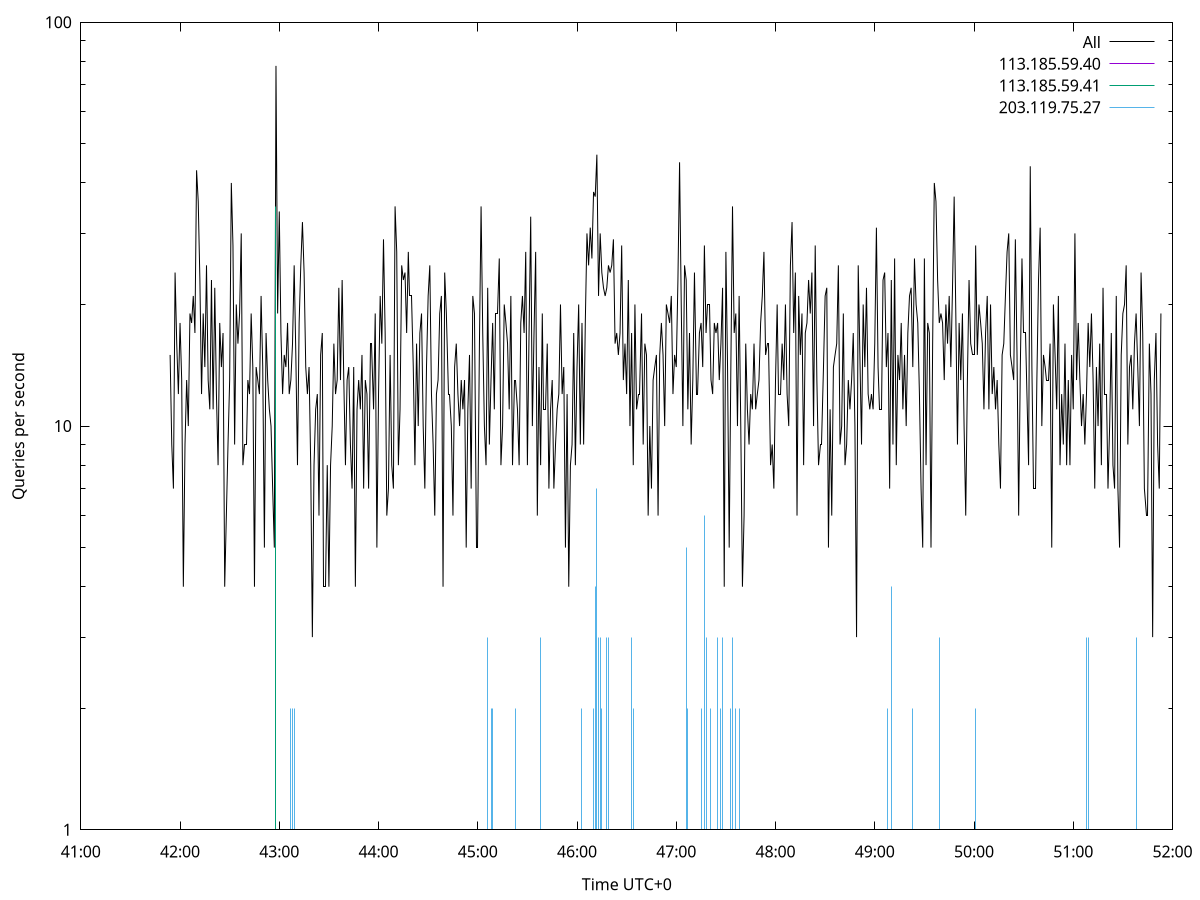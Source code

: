 set terminal pngcairo size 1024,768
set output 'Sun Jan  7 23:41:54 2024.png'
set ylabel 'Queries per second'
set xlabel 'Time UTC+0'
set xdata time
set timefmt "%s"
set log y
plot \
'-' using 1:2 linecolor 0 linetype 2 with lines title 'All', \
'-' using 1:2 linecolor 1 linetype 3 with impulses title "113.185.59.40", \
'-' using 1:2 linecolor 2 linetype 3 with impulses title "113.185.59.41", \
'-' using 1:2 linecolor 3 linetype 3 with impulses title "203.119.75.27"
1704645714 15
1704645715 9
1704645716 7
1704645717 24
1704645718 16
1704645719 12
1704645720 18
1704645721 13
1704645722 4
1704645723 9
1704645724 13
1704645725 10
1704645726 19
1704645727 18
1704645728 21
1704645729 17
1704645730 43
1704645731 36
1704645732 23
1704645733 12
1704645734 19
1704645735 14
1704645736 25
1704645737 13
1704645738 11
1704645739 23
1704645740 11
1704645741 22
1704645742 12
1704645743 8
1704645744 18
1704645745 14
1704645746 17
1704645747 4
1704645748 6
1704645749 9
1704645750 13
1704645751 40
1704645752 28
1704645753 9
1704645754 20
1704645755 16
1704645756 19
1704645757 30
1704645758 8
1704645759 9
1704645760 9
1704645761 13
1704645762 12
1704645763 19
1704645764 14
1704645765 4
1704645766 14
1704645767 13
1704645768 12
1704645769 21
1704645770 14
1704645771 5
1704645772 17
1704645773 13
1704645774 11
1704645775 10
1704645776 7
1704645777 5
1704645778 78
1704645779 19
1704645780 34
1704645781 17
1704645782 12
1704645783 15
1704645784 14
1704645785 18
1704645786 12
1704645787 13
1704645788 16
1704645789 25
1704645790 15
1704645791 8
1704645792 18
1704645793 25
1704645794 32
1704645795 24
1704645796 14
1704645797 12
1704645798 14
1704645799 8
1704645800 3
1704645801 8
1704645802 11
1704645803 12
1704645804 6
1704645805 15
1704645806 17
1704645807 4
1704645808 4
1704645809 8
1704645810 4
1704645811 8
1704645812 10
1704645813 16
1704645814 12
1704645815 13
1704645816 22
1704645817 13
1704645818 23
1704645819 13
1704645820 8
1704645821 13
1704645822 14
1704645823 9
1704645824 7
1704645825 14
1704645826 4
1704645827 11
1704645828 13
1704645829 11
1704645830 15
1704645831 7
1704645832 13
1704645833 12
1704645834 7
1704645835 16
1704645836 16
1704645837 11
1704645838 19
1704645839 5
1704645840 12
1704645841 21
1704645842 16
1704645843 29
1704645844 17
1704645845 6
1704645846 7
1704645847 15
1704645848 8
1704645849 7
1704645850 35
1704645851 27
1704645852 8
1704645853 11
1704645854 25
1704645855 23
1704645856 24
1704645857 17
1704645858 27
1704645859 21
1704645860 21
1704645861 14
1704645862 8
1704645863 16
1704645864 10
1704645865 17
1704645866 19
1704645867 10
1704645868 7
1704645869 14
1704645870 21
1704645871 25
1704645872 12
1704645873 9
1704645874 6
1704645875 12
1704645876 13
1704645877 19
1704645878 21
1704645879 4
1704645880 24
1704645881 19
1704645882 12
1704645883 12
1704645884 10
1704645885 6
1704645886 14
1704645887 16
1704645888 12
1704645889 10
1704645890 13
1704645891 11
1704645892 13
1704645893 5
1704645894 11
1704645895 15
1704645896 7
1704645897 21
1704645898 19
1704645899 5
1704645900 5
1704645901 16
1704645902 35
1704645903 17
1704645904 10
1704645905 8
1704645906 22
1704645907 9
1704645908 13
1704645909 18
1704645910 11
1704645911 19
1704645912 19
1704645913 26
1704645914 8
1704645915 10
1704645916 20
1704645917 18
1704645918 16
1704645919 11
1704645920 21
1704645921 8
1704645922 13
1704645923 13
1704645924 11
1704645925 8
1704645926 18
1704645927 21
1704645928 17
1704645929 27
1704645930 8
1704645931 17
1704645932 33
1704645933 10
1704645934 17
1704645935 27
1704645936 6
1704645937 14
1704645938 8
1704645939 19
1704645940 11
1704645941 11
1704645942 16
1704645943 7
1704645944 11
1704645945 13
1704645946 7
1704645947 9
1704645948 11
1704645949 12
1704645950 20
1704645951 12
1704645952 14
1704645953 5
1704645954 12
1704645955 4
1704645956 8
1704645957 9
1704645958 17
1704645959 8
1704645960 14
1704645961 20
1704645962 9
1704645963 18
1704645964 9
1704645965 18
1704645966 30
1704645967 25
1704645968 31
1704645969 26
1704645970 38
1704645971 37
1704645972 47
1704645973 21
1704645974 30
1704645975 24
1704645976 22
1704645977 21
1704645978 22
1704645979 25
1704645980 24
1704645981 25
1704645982 29
1704645983 16
1704645984 17
1704645985 15
1704645986 17
1704645987 28
1704645988 13
1704645989 16
1704645990 12
1704645991 23
1704645992 10
1704645993 17
1704645994 8
1704645995 20
1704645996 11
1704645997 12
1704645998 12
1704645999 19
1704646000 9
1704646001 16
1704646002 15
1704646003 6
1704646004 10
1704646005 7
1704646006 13
1704646007 14
1704646008 15
1704646009 6
1704646010 15
1704646011 18
1704646012 15
1704646013 10
1704646014 20
1704646015 19
1704646016 18
1704646017 21
1704646018 12
1704646019 15
1704646020 14
1704646021 23
1704646022 45
1704646023 20
1704646024 10
1704646025 25
1704646026 23
1704646027 11
1704646028 17
1704646029 9
1704646030 13
1704646031 24
1704646032 12
1704646033 12
1704646034 17
1704646035 18
1704646036 14
1704646037 28
1704646038 17
1704646039 20
1704646040 20
1704646041 13
1704646042 12
1704646043 18
1704646044 17
1704646045 18
1704646046 13
1704646047 16
1704646048 22
1704646049 4
1704646050 27
1704646051 14
1704646052 5
1704646053 14
1704646054 35
1704646055 17
1704646056 19
1704646057 10
1704646058 21
1704646059 10
1704646060 4
1704646061 6
1704646062 16
1704646063 11
1704646064 9
1704646065 12
1704646066 11
1704646067 16
1704646068 11
1704646069 12
1704646070 13
1704646071 18
1704646072 21
1704646073 27
1704646074 15
1704646075 16
1704646076 16
1704646077 8
1704646078 9
1704646079 7
1704646080 13
1704646081 20
1704646082 12
1704646083 12
1704646084 16
1704646085 13
1704646086 20
1704646087 12
1704646088 10
1704646089 25
1704646090 32
1704646091 17
1704646092 24
1704646093 6
1704646094 21
1704646095 15
1704646096 19
1704646097 8
1704646098 17
1704646099 18
1704646100 23
1704646101 19
1704646102 24
1704646103 10
1704646104 28
1704646105 13
1704646106 8
1704646107 9
1704646108 9
1704646109 14
1704646110 21
1704646111 22
1704646112 5
1704646113 11
1704646114 6
1704646115 14
1704646116 15
1704646117 16
1704646118 25
1704646119 9
1704646120 10
1704646121 19
1704646122 8
1704646123 9
1704646124 13
1704646125 11
1704646126 13
1704646127 17
1704646128 10
1704646129 3
1704646130 25
1704646131 15
1704646132 9
1704646133 20
1704646134 14
1704646135 22
1704646136 12
1704646137 11
1704646138 12
1704646139 11
1704646140 16
1704646141 31
1704646142 14
1704646143 11
1704646144 11
1704646145 23
1704646146 24
1704646147 14
1704646148 17
1704646149 7
1704646150 23
1704646151 9
1704646152 26
1704646153 8
1704646154 15
1704646155 13
1704646156 18
1704646157 11
1704646158 15
1704646159 10
1704646160 17
1704646161 21
1704646162 22
1704646163 14
1704646164 26
1704646165 20
1704646166 18
1704646167 12
1704646168 7
1704646169 5
1704646170 26
1704646171 8
1704646172 18
1704646173 17
1704646174 5
1704646175 16
1704646176 40
1704646177 36
1704646178 23
1704646179 18
1704646180 19
1704646181 18
1704646182 13
1704646183 20
1704646184 16
1704646185 21
1704646186 14
1704646187 22
1704646188 37
1704646189 19
1704646190 9
1704646191 18
1704646192 13
1704646193 19
1704646194 10
1704646195 6
1704646196 13
1704646197 23
1704646198 16
1704646199 15
1704646200 15
1704646201 28
1704646202 15
1704646203 20
1704646204 18
1704646205 16
1704646206 11
1704646207 17
1704646208 21
1704646209 11
1704646210 20
1704646211 12
1704646212 14
1704646213 11
1704646214 13
1704646215 9
1704646216 7
1704646217 15
1704646218 16
1704646219 21
1704646220 27
1704646221 30
1704646222 15
1704646223 14
1704646224 13
1704646225 29
1704646226 15
1704646227 6
1704646228 14
1704646229 26
1704646230 17
1704646231 17
1704646232 12
1704646233 8
1704646234 44
1704646235 14
1704646236 7
1704646237 7
1704646238 13
1704646239 23
1704646240 31
1704646241 10
1704646242 15
1704646243 14
1704646244 13
1704646245 13
1704646246 16
1704646247 5
1704646248 20
1704646249 15
1704646250 11
1704646251 21
1704646252 8
1704646253 12
1704646254 9
1704646255 16
1704646256 8
1704646257 13
1704646258 8
1704646259 15
1704646260 11
1704646261 30
1704646262 13
1704646263 18
1704646264 13
1704646265 10
1704646266 12
1704646267 9
1704646268 12
1704646269 18
1704646270 14
1704646271 19
1704646272 13
1704646273 7
1704646274 14
1704646275 10
1704646276 16
1704646277 8
1704646278 22
1704646279 12
1704646280 12
1704646281 7
1704646282 10
1704646283 17
1704646284 8
1704646285 7
1704646286 21
1704646287 7
1704646288 5
1704646289 15
1704646290 19
1704646291 20
1704646292 25
1704646293 9
1704646294 14
1704646295 15
1704646296 11
1704646297 16
1704646298 19
1704646299 14
1704646300 10
1704646301 24
1704646302 17
1704646303 7
1704646304 6
1704646305 6
1704646306 16
1704646307 12
1704646308 3
1704646309 13
1704646310 17
1704646311 9
1704646312 7
1704646313 19

e
1704645777 1
1704645778 31
1704646092 1

e
1704645728 1
1704645778 35

e
1704645723 1
1704645729 1
1704645787 2
1704645788 2
1704645789 2
1704645790 1
1704645795 1
1704645801 1
1704645805 1
1704645806 1
1704645815 1
1704645818 1
1704645820 1
1704645821 1
1704645824 1
1704645843 1
1704645844 1
1704645906 3
1704645908 2
1704645909 2
1704645923 2
1704645924 1
1704645928 1
1704645935 1
1704645938 3
1704645940 1
1704645963 2
1704645970 2
1704645971 4
1704645972 7
1704645973 3
1704645974 3
1704645975 2
1704645978 3
1704645979 3
1704645984 1
1704645993 3
1704645994 2
1704645995 1
1704645996 1
1704645997 1
1704646001 1
1704646026 5
1704646027 2
1704646028 1
1704646030 1
1704646031 1
1704646035 2
1704646036 1
1704646037 6
1704646038 3
1704646039 1
1704646041 2
1704646042 1
1704646045 3
1704646047 2
1704646048 3
1704646053 2
1704646054 3
1704646055 1
1704646056 2
1704646058 2
1704646059 1
1704646064 1
1704646070 1
1704646071 1
1704646082 1
1704646084 1
1704646147 1
1704646148 2
1704646150 4
1704646156 1
1704646163 2
1704646166 1
1704646175 1
1704646177 1
1704646178 1
1704646179 3
1704646201 2
1704646268 3
1704646269 3
1704646270 1
1704646275 1
1704646276 1
1704646283 1
1704646284 1
1704646296 1
1704646298 3
1704646299 1
1704646301 1

e
